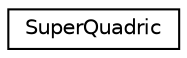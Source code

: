 digraph "Graphical Class Hierarchy"
{
  edge [fontname="Helvetica",fontsize="10",labelfontname="Helvetica",labelfontsize="10"];
  node [fontname="Helvetica",fontsize="10",shape=record];
  rankdir="LR";
  Node1 [label="SuperQuadric",height=0.2,width=0.4,color="black", fillcolor="white", style="filled",URL="$class_super_quadric.html"];
}

